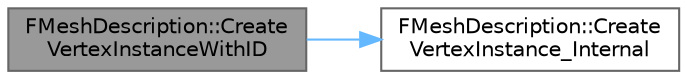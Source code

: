 digraph "FMeshDescription::CreateVertexInstanceWithID"
{
 // INTERACTIVE_SVG=YES
 // LATEX_PDF_SIZE
  bgcolor="transparent";
  edge [fontname=Helvetica,fontsize=10,labelfontname=Helvetica,labelfontsize=10];
  node [fontname=Helvetica,fontsize=10,shape=box,height=0.2,width=0.4];
  rankdir="LR";
  Node1 [id="Node000001",label="FMeshDescription::Create\lVertexInstanceWithID",height=0.2,width=0.4,color="gray40", fillcolor="grey60", style="filled", fontcolor="black",tooltip="Adds a new vertex instance to the mesh with the given ID."];
  Node1 -> Node2 [id="edge1_Node000001_Node000002",color="steelblue1",style="solid",tooltip=" "];
  Node2 [id="Node000002",label="FMeshDescription::Create\lVertexInstance_Internal",height=0.2,width=0.4,color="grey40", fillcolor="white", style="filled",URL="$da/d5f/structFMeshDescription.html#a6eb45c2c8cb8086d20b0bf9c7f09909a",tooltip=" "];
}
